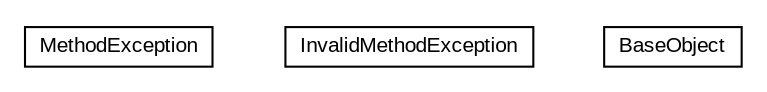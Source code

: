 #!/usr/local/bin/dot
#
# Class diagram 
# Generated by UMLGraph version 5.3 (http://www.umlgraph.org/)
#

digraph G {
	edge [fontname="arial",fontsize=10,labelfontname="arial",labelfontsize=10];
	node [fontname="arial",fontsize=10,shape=plaintext];
	nodesep=0.25;
	ranksep=0.5;
	// context.arch.MethodException
	c9369 [label=<<table title="context.arch.MethodException" border="0" cellborder="1" cellspacing="0" cellpadding="2" port="p" href="./MethodException.html">
		<tr><td><table border="0" cellspacing="0" cellpadding="1">
<tr><td align="center" balign="center"> MethodException </td></tr>
		</table></td></tr>
		</table>>, fontname="arial", fontcolor="black", fontsize=10.0];
	// context.arch.InvalidMethodException
	c9370 [label=<<table title="context.arch.InvalidMethodException" border="0" cellborder="1" cellspacing="0" cellpadding="2" port="p" href="./InvalidMethodException.html">
		<tr><td><table border="0" cellspacing="0" cellpadding="1">
<tr><td align="center" balign="center"> InvalidMethodException </td></tr>
		</table></td></tr>
		</table>>, fontname="arial", fontcolor="black", fontsize=10.0];
	// context.arch.BaseObject
	c9371 [label=<<table title="context.arch.BaseObject" border="0" cellborder="1" cellspacing="0" cellpadding="2" port="p" href="./BaseObject.html">
		<tr><td><table border="0" cellspacing="0" cellpadding="1">
<tr><td align="center" balign="center"> BaseObject </td></tr>
		</table></td></tr>
		</table>>, fontname="arial", fontcolor="black", fontsize=10.0];
}

